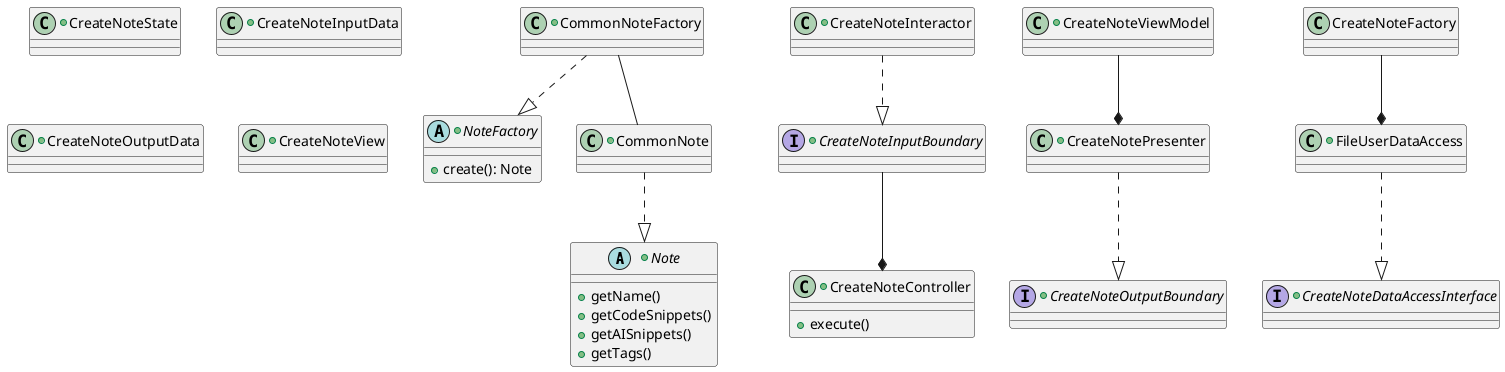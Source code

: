 @startuml
'https://plantuml.com/sequence-diagram


+abstract class Note {

+getName()
+getCodeSnippets()
+getAISnippets()
+getTags()

}

+abstract class NoteFactory {

+create(): Note
}

+class CommonNote {

}

+class CommonNoteFactory {
}

+class CreateNoteController {

+execute()
}

+class CreateNotePresenter {
}

+class CreateNoteState {
}

+class CreateNoteViewModel {
}

+interface CreateNoteInputBoundary {
}

+class CreateNoteInputData {
}

+class CreateNoteInteractor {
}

+interface CreateNoteOutputBoundary {
}

+class CreateNoteOutputData {
}

+interface CreateNoteDataAccessInterface {
}

+class CreateNoteView {
}

+class FileUserDataAccess {
}

'Implementations
CommonNote ..|> Note
CommonNoteFactory ..|> NoteFactory
CreateNoteInteractor ..|> CreateNoteInputBoundary
CreateNotePresenter ..|> CreateNoteOutputBoundary
FileUserDataAccess ..|> CreateNoteDataAccessInterface

'Compositions
CreateNoteFactory --* FileUserDataAccess
CreateNoteInputBoundary --* CreateNoteController
CreateNoteViewModel --* CreateNotePresenter

'Associations
CommonNoteFactory -- CommonNote


@enduml
